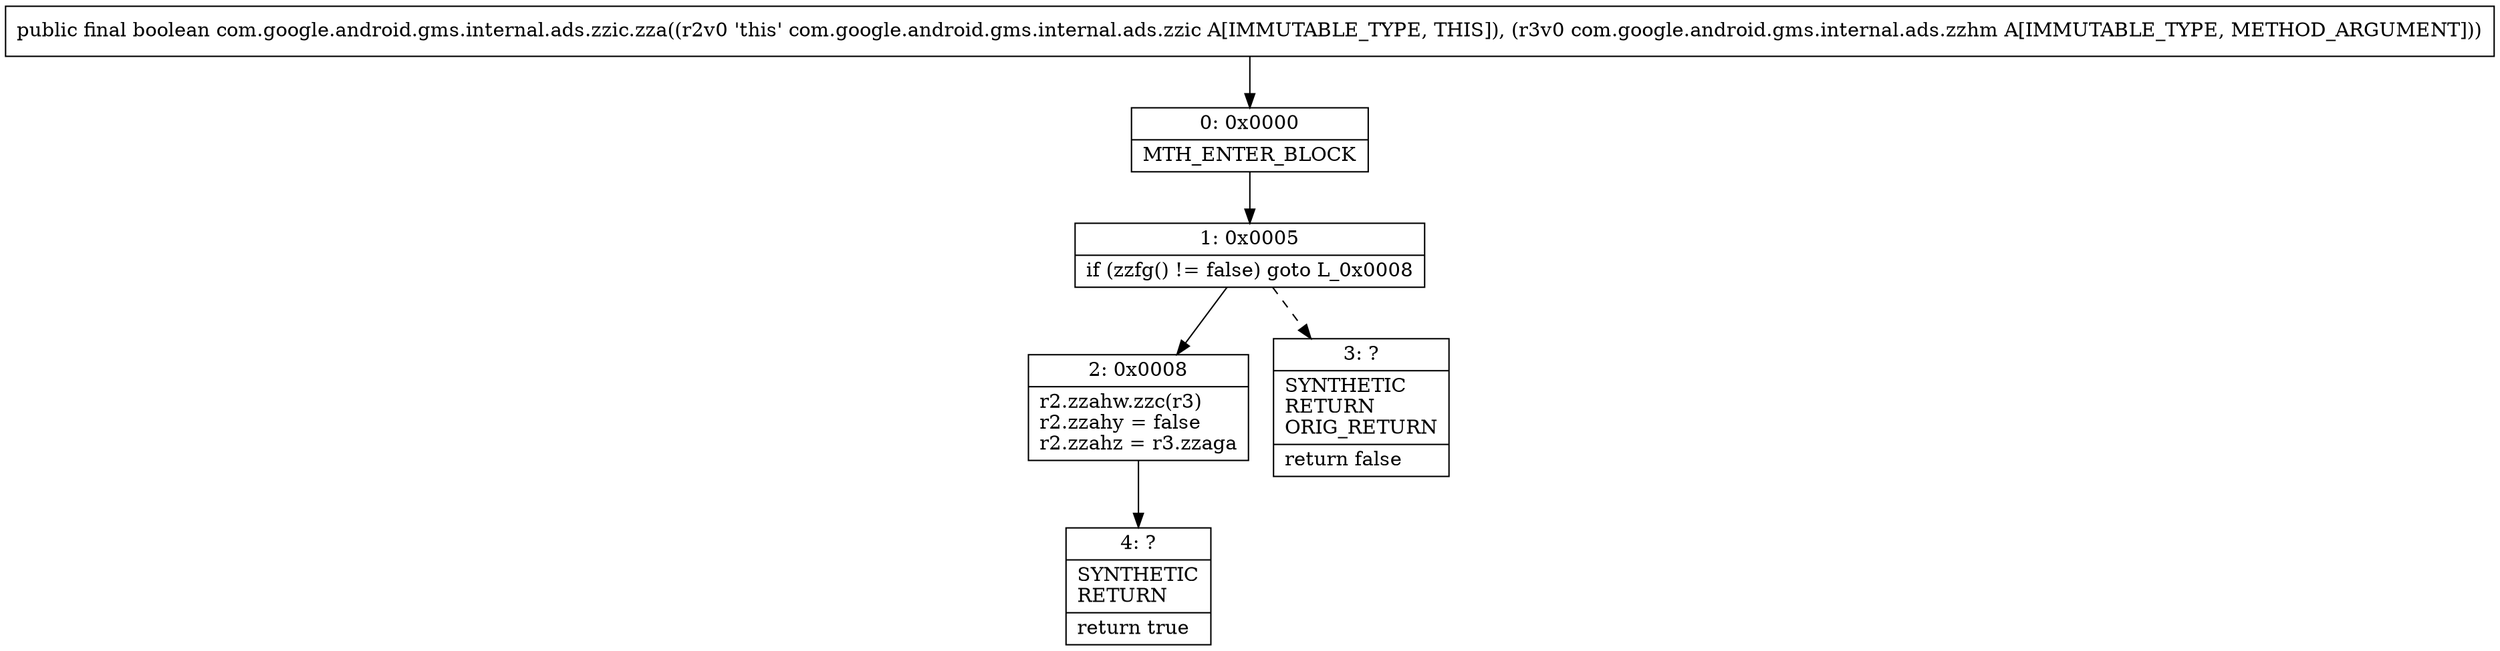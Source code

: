 digraph "CFG forcom.google.android.gms.internal.ads.zzic.zza(Lcom\/google\/android\/gms\/internal\/ads\/zzhm;)Z" {
Node_0 [shape=record,label="{0\:\ 0x0000|MTH_ENTER_BLOCK\l}"];
Node_1 [shape=record,label="{1\:\ 0x0005|if (zzfg() != false) goto L_0x0008\l}"];
Node_2 [shape=record,label="{2\:\ 0x0008|r2.zzahw.zzc(r3)\lr2.zzahy = false\lr2.zzahz = r3.zzaga\l}"];
Node_3 [shape=record,label="{3\:\ ?|SYNTHETIC\lRETURN\lORIG_RETURN\l|return false\l}"];
Node_4 [shape=record,label="{4\:\ ?|SYNTHETIC\lRETURN\l|return true\l}"];
MethodNode[shape=record,label="{public final boolean com.google.android.gms.internal.ads.zzic.zza((r2v0 'this' com.google.android.gms.internal.ads.zzic A[IMMUTABLE_TYPE, THIS]), (r3v0 com.google.android.gms.internal.ads.zzhm A[IMMUTABLE_TYPE, METHOD_ARGUMENT])) }"];
MethodNode -> Node_0;
Node_0 -> Node_1;
Node_1 -> Node_2;
Node_1 -> Node_3[style=dashed];
Node_2 -> Node_4;
}

